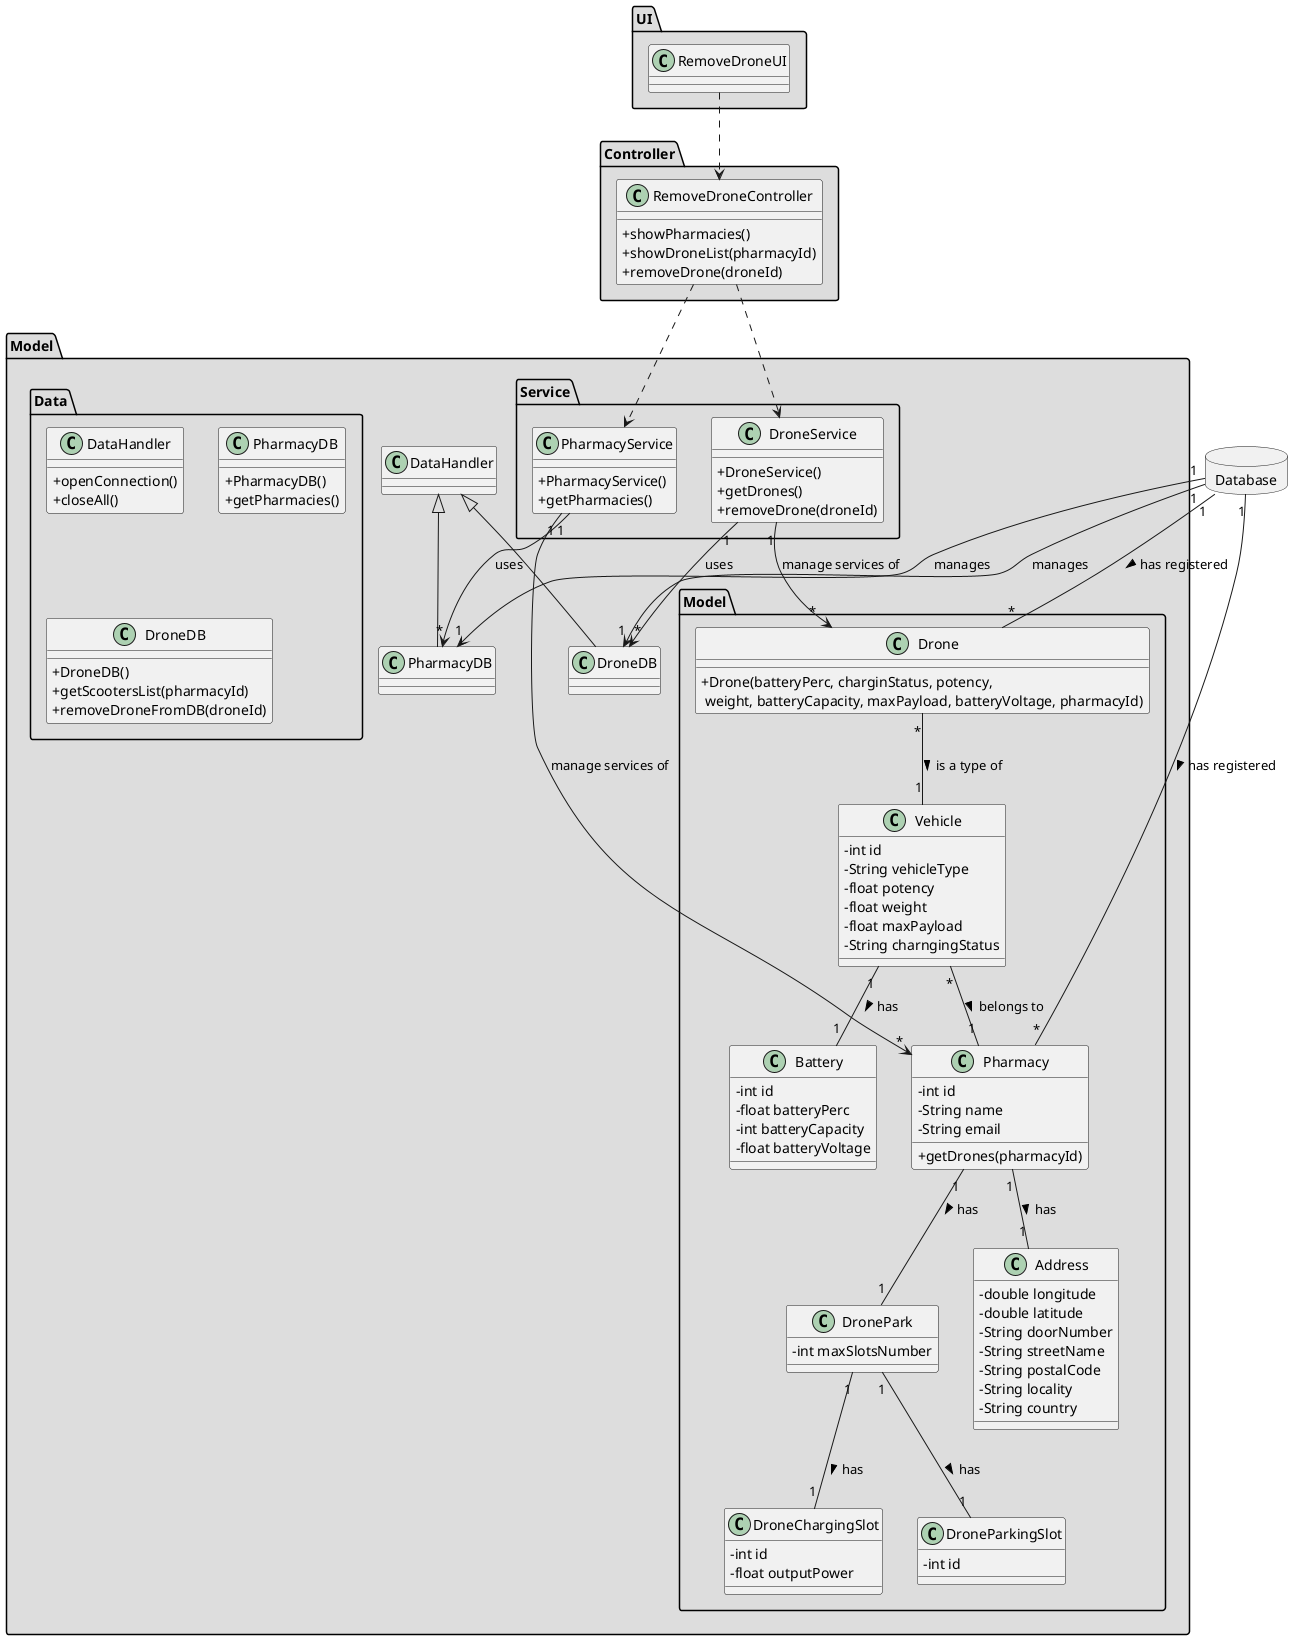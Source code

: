 @startuml
skinparam classAttributeIconSize 0

database Database {
}

package "UI" #DDDDDD {
class RemoveDroneUI{
}
}

package "Controller" #DDDDDD {
class RemoveDroneController{
+showPharmacies()
+showDroneList(pharmacyId)
+removeDrone(droneId)
}
}


package "Model" #DDDDDD {
 package "Service" #DDDDDD {
  class PharmacyService{
      +PharmacyService()
      +getPharmacies()
  }

  class DroneService{
      +DroneService()
      +getDrones()
      +removeDrone(droneId)
   }
}

package "Model" #DDDDDD {
class DronePark{
-   int maxSlotsNumber
}

class DroneChargingSlot{
-   int id
-   float outputPower
}

class DroneParkingSlot{
-   int id
}

class Drone{
  +Drone(batteryPerc, charginStatus, potency,\n weight, batteryCapacity, maxPayload, batteryVoltage, pharmacyId)
}

class Vehicle{
  -int id
  -String vehicleType
  -float potency
  -float weight
  -float maxPayload
  -String charngingStatus
}

class Battery{
  -int id
  -float batteryPerc
  -int batteryCapacity
  -float batteryVoltage
}

class Address{
  -double longitude
  -double latitude
  -String doorNumber
  -String streetName
  -String postalCode
  -String locality
  -String country
}

class Pharmacy {
  -int id
  -String name
-   String email
  +getDrones(pharmacyId)
}
}


package "Data" #DDDDDD {
class DataHandler{
    +openConnection()
    +closeAll()
}
class PharmacyDB{
     +PharmacyDB()
     +getPharmacies()
 }

 class DroneDB{
     +DroneDB()
     +getScootersList(pharmacyId)
     +removeDroneFromDB(droneId)
  }
}

class PharmacyDB extends DataHandler
class DroneDB extends DataHandler

RemoveDroneUI ..> RemoveDroneController
RemoveDroneController ..> PharmacyService
RemoveDroneController ..> DroneService
Database "1" --> "1" PharmacyDB : manages
Database "1" --> "1" DroneDB : manages
PharmacyService "1" --> "*" PharmacyDB : uses
DroneService "1" --> "*" DroneDB : uses
PharmacyService "1" --> "*" Pharmacy : manage services of
DroneService "1" --> "*" Drone : manage services of

Database "1" -- "*" Pharmacy : has registered >
Database "1" -- "*" Drone : has registered >

Vehicle "1" -- "1" Battery : has >
Drone "*" -- "1" Vehicle : is a type of >
Vehicle "*" -- "1" Pharmacy : belongs to >
Pharmacy "1" -- "1" Address : has >
Pharmacy "1" -- "1" DronePark : has >
DronePark "1" -- "1" DroneChargingSlot : has >
DronePark "1" -- "1" DroneParkingSlot : has >

@enduml